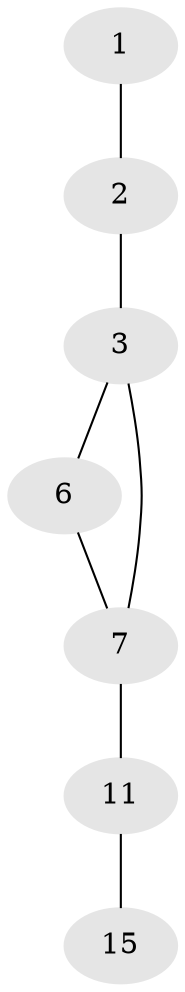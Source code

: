 // Generated by graph-tools (version 1.1) at 2025/46/02/15/25 05:46:28]
// undirected, 7 vertices, 7 edges
graph export_dot {
graph [start="1"]
  node [color=gray90,style=filled];
  1 [super="+4+9+14+19"];
  2 [super="+12+16+17"];
  3 [super="+8+10+20"];
  6 [super="+8+14"];
  7;
  11 [super="+20"];
  15 [super="+12+18"];
  1 -- 2;
  2 -- 3;
  3 -- 6;
  3 -- 7;
  6 -- 7;
  7 -- 11;
  11 -- 15;
}
